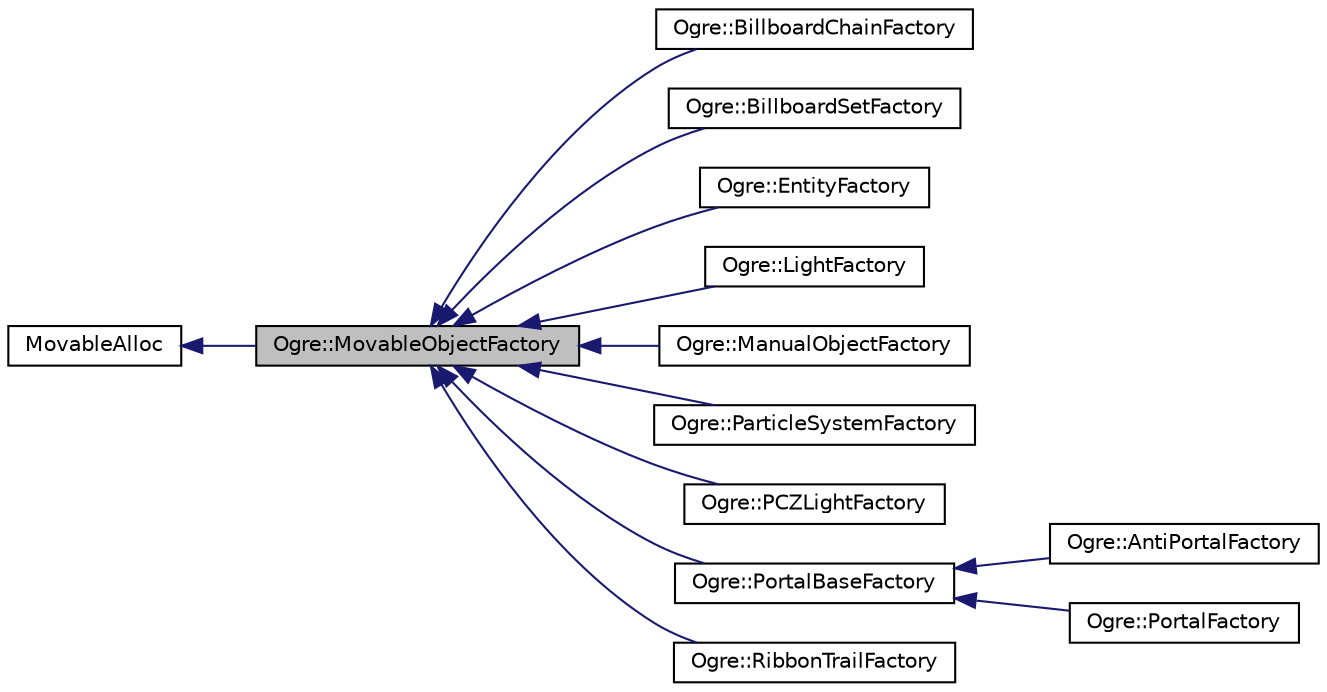 digraph "Ogre::MovableObjectFactory"
{
  bgcolor="transparent";
  edge [fontname="Helvetica",fontsize="10",labelfontname="Helvetica",labelfontsize="10"];
  node [fontname="Helvetica",fontsize="10",shape=record];
  rankdir="LR";
  Node0 [label="Ogre::MovableObjectFactory",height=0.2,width=0.4,color="black", fillcolor="grey75", style="filled", fontcolor="black"];
  Node1 -> Node0 [dir="back",color="midnightblue",fontsize="10",style="solid",fontname="Helvetica"];
  Node1 [label="MovableAlloc",height=0.2,width=0.4,color="black",URL="$class_ogre_1_1_allocated_object.html"];
  Node0 -> Node2 [dir="back",color="midnightblue",fontsize="10",style="solid",fontname="Helvetica"];
  Node2 [label="Ogre::BillboardChainFactory",height=0.2,width=0.4,color="black",URL="$class_ogre_1_1_billboard_chain_factory.html",tooltip="Factory object for creating BillboardChain instances. "];
  Node0 -> Node3 [dir="back",color="midnightblue",fontsize="10",style="solid",fontname="Helvetica"];
  Node3 [label="Ogre::BillboardSetFactory",height=0.2,width=0.4,color="black",URL="$class_ogre_1_1_billboard_set_factory.html",tooltip="Factory object for creating BillboardSet instances. "];
  Node0 -> Node4 [dir="back",color="midnightblue",fontsize="10",style="solid",fontname="Helvetica"];
  Node4 [label="Ogre::EntityFactory",height=0.2,width=0.4,color="black",URL="$class_ogre_1_1_entity_factory.html",tooltip="Factory object for creating Entity instances. "];
  Node0 -> Node5 [dir="back",color="midnightblue",fontsize="10",style="solid",fontname="Helvetica"];
  Node5 [label="Ogre::LightFactory",height=0.2,width=0.4,color="black",URL="$class_ogre_1_1_light_factory.html",tooltip="Factory object for creating Light instances. "];
  Node0 -> Node6 [dir="back",color="midnightblue",fontsize="10",style="solid",fontname="Helvetica"];
  Node6 [label="Ogre::ManualObjectFactory",height=0.2,width=0.4,color="black",URL="$class_ogre_1_1_manual_object_factory.html",tooltip="Factory object for creating ManualObject instances. "];
  Node0 -> Node7 [dir="back",color="midnightblue",fontsize="10",style="solid",fontname="Helvetica"];
  Node7 [label="Ogre::ParticleSystemFactory",height=0.2,width=0.4,color="black",URL="$class_ogre_1_1_particle_system_factory.html",tooltip="Factory object for creating ParticleSystem instances. "];
  Node0 -> Node8 [dir="back",color="midnightblue",fontsize="10",style="solid",fontname="Helvetica"];
  Node8 [label="Ogre::PCZLightFactory",height=0.2,width=0.4,color="black",URL="$class_ogre_1_1_p_c_z_light_factory.html",tooltip="Factory object for creating PCZLight instances. "];
  Node0 -> Node9 [dir="back",color="midnightblue",fontsize="10",style="solid",fontname="Helvetica"];
  Node9 [label="Ogre::PortalBaseFactory",height=0.2,width=0.4,color="black",URL="$class_ogre_1_1_portal_base_factory.html",tooltip="Factory object for creating Portal instances. "];
  Node9 -> Node10 [dir="back",color="midnightblue",fontsize="10",style="solid",fontname="Helvetica"];
  Node10 [label="Ogre::AntiPortalFactory",height=0.2,width=0.4,color="black",URL="$class_ogre_1_1_anti_portal_factory.html",tooltip="Factory object for creating AntiPortal instances. "];
  Node9 -> Node11 [dir="back",color="midnightblue",fontsize="10",style="solid",fontname="Helvetica"];
  Node11 [label="Ogre::PortalFactory",height=0.2,width=0.4,color="black",URL="$class_ogre_1_1_portal_factory.html",tooltip="Factory object for creating Portal instances. "];
  Node0 -> Node12 [dir="back",color="midnightblue",fontsize="10",style="solid",fontname="Helvetica"];
  Node12 [label="Ogre::RibbonTrailFactory",height=0.2,width=0.4,color="black",URL="$class_ogre_1_1_ribbon_trail_factory.html",tooltip="Factory object for creating RibbonTrail instances. "];
}
